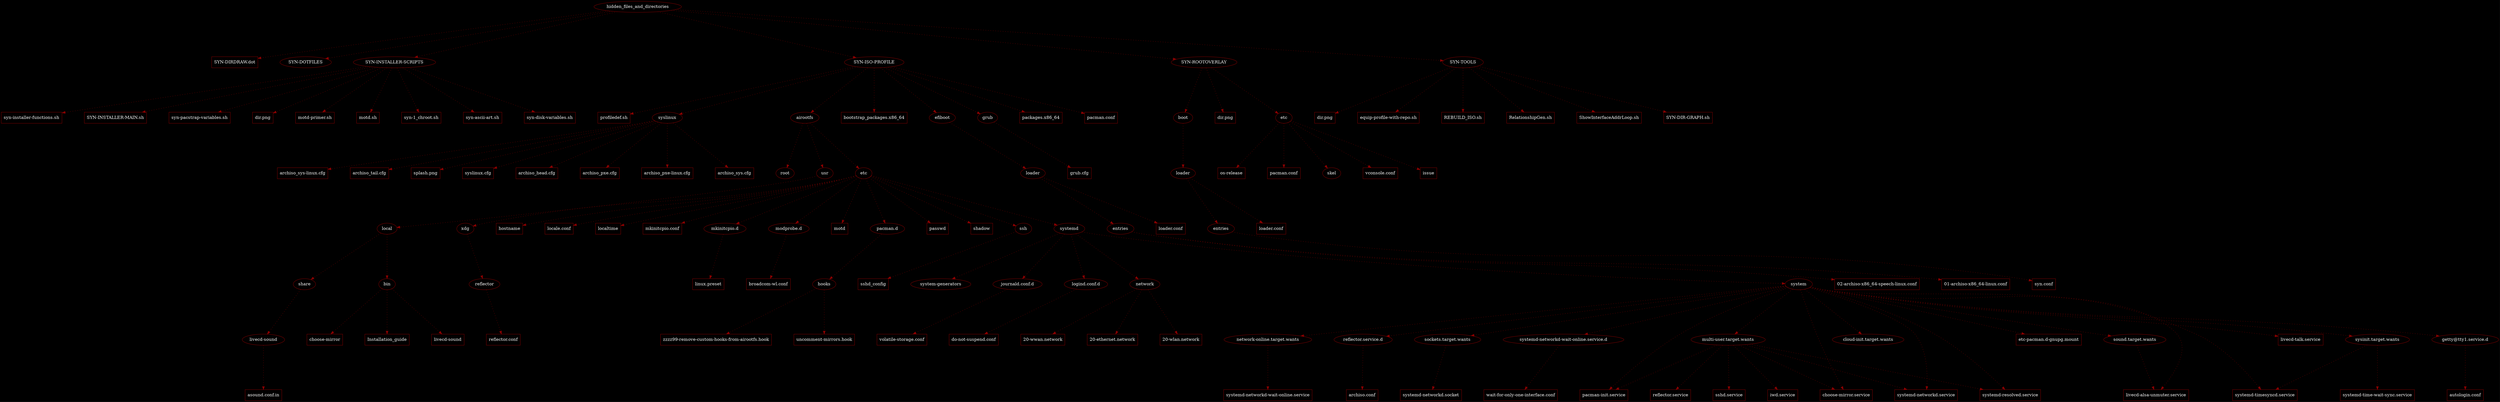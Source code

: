 digraph G {
  graph [bgcolor=black];
  node [fontcolor=white, color=darkred, style=filled, fillcolor=black];
  edge [fontcolor=white, color=darkred, style=dotted];
  rankdir="TB";
  nodesep=1;
  ranksep=2;
  "SYN-DIRDRAW.dot" [shape=box, label="SYN-DIRDRAW.dot"];
  "hidden_files_and_directories" -> "SYN-DIRDRAW.dot" [style=dotted];
  "SYN-DOTFILES" [label="SYN-DOTFILES"];
  "hidden_files_and_directories" -> "SYN-DOTFILES";
  "SYN-INSTALLER-SCRIPTS" [label="SYN-INSTALLER-SCRIPTS"];
  "hidden_files_and_directories" -> "SYN-INSTALLER-SCRIPTS";
  "SYN-INSTALLER-SCRIPTS/dir.png" [shape=box, label="dir.png"];
  "SYN-INSTALLER-SCRIPTS" -> "SYN-INSTALLER-SCRIPTS/dir.png" [style=dotted];
  "SYN-INSTALLER-SCRIPTS/motd-primer.sh" [shape=box, label="motd-primer.sh"];
  "SYN-INSTALLER-SCRIPTS" -> "SYN-INSTALLER-SCRIPTS/motd-primer.sh" [style=dotted];
  "SYN-INSTALLER-SCRIPTS/motd.sh" [shape=box, label="motd.sh"];
  "SYN-INSTALLER-SCRIPTS" -> "SYN-INSTALLER-SCRIPTS/motd.sh" [style=dotted];
  "SYN-INSTALLER-SCRIPTS/syn-1_chroot.sh" [shape=box, label="syn-1_chroot.sh"];
  "SYN-INSTALLER-SCRIPTS" -> "SYN-INSTALLER-SCRIPTS/syn-1_chroot.sh" [style=dotted];
  "SYN-INSTALLER-SCRIPTS/syn-ascii-art.sh" [shape=box, label="syn-ascii-art.sh"];
  "SYN-INSTALLER-SCRIPTS" -> "SYN-INSTALLER-SCRIPTS/syn-ascii-art.sh" [style=dotted];
  "SYN-INSTALLER-SCRIPTS/syn-disk-variables.sh" [shape=box, label="syn-disk-variables.sh"];
  "SYN-INSTALLER-SCRIPTS" -> "SYN-INSTALLER-SCRIPTS/syn-disk-variables.sh" [style=dotted];
  "SYN-INSTALLER-SCRIPTS/syn-installer-functions.sh" [shape=box, label="syn-installer-functions.sh"];
  "SYN-INSTALLER-SCRIPTS" -> "SYN-INSTALLER-SCRIPTS/syn-installer-functions.sh" [style=dotted];
  "SYN-INSTALLER-SCRIPTS/SYN-INSTALLER-MAIN.sh" [shape=box, label="SYN-INSTALLER-MAIN.sh"];
  "SYN-INSTALLER-SCRIPTS" -> "SYN-INSTALLER-SCRIPTS/SYN-INSTALLER-MAIN.sh" [style=dotted];
  "SYN-INSTALLER-SCRIPTS/syn-pacstrap-variables.sh" [shape=box, label="syn-pacstrap-variables.sh"];
  "SYN-INSTALLER-SCRIPTS" -> "SYN-INSTALLER-SCRIPTS/syn-pacstrap-variables.sh" [style=dotted];
  "SYN-ISO-PROFILE" [label="SYN-ISO-PROFILE"];
  "hidden_files_and_directories" -> "SYN-ISO-PROFILE";
  "SYN-ISO-PROFILE/airootfs" [label="airootfs"];
  "SYN-ISO-PROFILE" -> "SYN-ISO-PROFILE/airootfs";
  "SYN-ISO-PROFILE/airootfs/etc" [label="etc"];
  "SYN-ISO-PROFILE/airootfs" -> "SYN-ISO-PROFILE/airootfs/etc";
  "SYN-ISO-PROFILE/airootfs/etc/hostname" [shape=box, label="hostname"];
  "SYN-ISO-PROFILE/airootfs/etc" -> "SYN-ISO-PROFILE/airootfs/etc/hostname" [style=dotted];
  "SYN-ISO-PROFILE/airootfs/etc/locale.conf" [shape=box, label="locale.conf"];
  "SYN-ISO-PROFILE/airootfs/etc" -> "SYN-ISO-PROFILE/airootfs/etc/locale.conf" [style=dotted];
  "../../../../usr/share/zoneinfo/UTC" [shape=box, label="localtime"];
  "SYN-ISO-PROFILE/airootfs/etc" -> "../../../../usr/share/zoneinfo/UTC" [style=dotted];
  "SYN-ISO-PROFILE/airootfs/etc/mkinitcpio.conf" [shape=box, label="mkinitcpio.conf"];
  "SYN-ISO-PROFILE/airootfs/etc" -> "SYN-ISO-PROFILE/airootfs/etc/mkinitcpio.conf" [style=dotted];
  "SYN-ISO-PROFILE/airootfs/etc/mkinitcpio.d" [label="mkinitcpio.d"];
  "SYN-ISO-PROFILE/airootfs/etc" -> "SYN-ISO-PROFILE/airootfs/etc/mkinitcpio.d";
  "SYN-ISO-PROFILE/airootfs/etc/mkinitcpio.d/linux.preset" [shape=box, label="linux.preset"];
  "SYN-ISO-PROFILE/airootfs/etc/mkinitcpio.d" -> "SYN-ISO-PROFILE/airootfs/etc/mkinitcpio.d/linux.preset" [style=dotted];
  "SYN-ISO-PROFILE/airootfs/etc/modprobe.d" [label="modprobe.d"];
  "SYN-ISO-PROFILE/airootfs/etc" -> "SYN-ISO-PROFILE/airootfs/etc/modprobe.d";
  "SYN-ISO-PROFILE/airootfs/etc/modprobe.d/broadcom-wl.conf" [shape=box, label="broadcom-wl.conf"];
  "SYN-ISO-PROFILE/airootfs/etc/modprobe.d" -> "SYN-ISO-PROFILE/airootfs/etc/modprobe.d/broadcom-wl.conf" [style=dotted];
  "SYN-ISO-PROFILE/airootfs/etc/motd" [shape=box, label="motd"];
  "SYN-ISO-PROFILE/airootfs/etc" -> "SYN-ISO-PROFILE/airootfs/etc/motd" [style=dotted];
  "SYN-ISO-PROFILE/airootfs/etc/pacman.d" [label="pacman.d"];
  "SYN-ISO-PROFILE/airootfs/etc" -> "SYN-ISO-PROFILE/airootfs/etc/pacman.d";
  "SYN-ISO-PROFILE/airootfs/etc/pacman.d/hooks" [label="hooks"];
  "SYN-ISO-PROFILE/airootfs/etc/pacman.d" -> "SYN-ISO-PROFILE/airootfs/etc/pacman.d/hooks";
  "SYN-ISO-PROFILE/airootfs/etc/pacman.d/hooks/uncomment-mirrors.hook" [shape=box, label="uncomment-mirrors.hook"];
  "SYN-ISO-PROFILE/airootfs/etc/pacman.d/hooks" -> "SYN-ISO-PROFILE/airootfs/etc/pacman.d/hooks/uncomment-mirrors.hook" [style=dotted];
  "SYN-ISO-PROFILE/airootfs/etc/pacman.d/hooks/zzzz99-remove-custom-hooks-from-airootfs.hook" [shape=box, label="zzzz99-remove-custom-hooks-from-airootfs.hook"];
  "SYN-ISO-PROFILE/airootfs/etc/pacman.d/hooks" -> "SYN-ISO-PROFILE/airootfs/etc/pacman.d/hooks/zzzz99-remove-custom-hooks-from-airootfs.hook" [style=dotted];
  "SYN-ISO-PROFILE/airootfs/etc/passwd" [shape=box, label="passwd"];
  "SYN-ISO-PROFILE/airootfs/etc" -> "SYN-ISO-PROFILE/airootfs/etc/passwd" [style=dotted];
  "SYN-ISO-PROFILE/airootfs/etc/shadow" [shape=box, label="shadow"];
  "SYN-ISO-PROFILE/airootfs/etc" -> "SYN-ISO-PROFILE/airootfs/etc/shadow" [style=dotted];
  "SYN-ISO-PROFILE/airootfs/etc/ssh" [label="ssh"];
  "SYN-ISO-PROFILE/airootfs/etc" -> "SYN-ISO-PROFILE/airootfs/etc/ssh";
  "SYN-ISO-PROFILE/airootfs/etc/ssh/sshd_config" [shape=box, label="sshd_config"];
  "SYN-ISO-PROFILE/airootfs/etc/ssh" -> "SYN-ISO-PROFILE/airootfs/etc/ssh/sshd_config" [style=dotted];
  "SYN-ISO-PROFILE/airootfs/etc/systemd" [label="systemd"];
  "SYN-ISO-PROFILE/airootfs/etc" -> "SYN-ISO-PROFILE/airootfs/etc/systemd";
  "SYN-ISO-PROFILE/airootfs/etc/systemd/journald.conf.d" [label="journald.conf.d"];
  "SYN-ISO-PROFILE/airootfs/etc/systemd" -> "SYN-ISO-PROFILE/airootfs/etc/systemd/journald.conf.d";
  "SYN-ISO-PROFILE/airootfs/etc/systemd/journald.conf.d/volatile-storage.conf" [shape=box, label="volatile-storage.conf"];
  "SYN-ISO-PROFILE/airootfs/etc/systemd/journald.conf.d" -> "SYN-ISO-PROFILE/airootfs/etc/systemd/journald.conf.d/volatile-storage.conf" [style=dotted];
  "SYN-ISO-PROFILE/airootfs/etc/systemd/logind.conf.d" [label="logind.conf.d"];
  "SYN-ISO-PROFILE/airootfs/etc/systemd" -> "SYN-ISO-PROFILE/airootfs/etc/systemd/logind.conf.d";
  "SYN-ISO-PROFILE/airootfs/etc/systemd/logind.conf.d/do-not-suspend.conf" [shape=box, label="do-not-suspend.conf"];
  "SYN-ISO-PROFILE/airootfs/etc/systemd/logind.conf.d" -> "SYN-ISO-PROFILE/airootfs/etc/systemd/logind.conf.d/do-not-suspend.conf" [style=dotted];
  "SYN-ISO-PROFILE/airootfs/etc/systemd/network" [label="network"];
  "SYN-ISO-PROFILE/airootfs/etc/systemd" -> "SYN-ISO-PROFILE/airootfs/etc/systemd/network";
  "SYN-ISO-PROFILE/airootfs/etc/systemd/network/20-ethernet.network" [shape=box, label="20-ethernet.network"];
  "SYN-ISO-PROFILE/airootfs/etc/systemd/network" -> "SYN-ISO-PROFILE/airootfs/etc/systemd/network/20-ethernet.network" [style=dotted];
  "SYN-ISO-PROFILE/airootfs/etc/systemd/network/20-wlan.network" [shape=box, label="20-wlan.network"];
  "SYN-ISO-PROFILE/airootfs/etc/systemd/network" -> "SYN-ISO-PROFILE/airootfs/etc/systemd/network/20-wlan.network" [style=dotted];
  "SYN-ISO-PROFILE/airootfs/etc/systemd/network/20-wwan.network" [shape=box, label="20-wwan.network"];
  "SYN-ISO-PROFILE/airootfs/etc/systemd/network" -> "SYN-ISO-PROFILE/airootfs/etc/systemd/network/20-wwan.network" [style=dotted];
  "SYN-ISO-PROFILE/airootfs/etc/systemd/system" [label="system"];
  "SYN-ISO-PROFILE/airootfs/etc/systemd" -> "SYN-ISO-PROFILE/airootfs/etc/systemd/system";
  "SYN-ISO-PROFILE/airootfs/etc/systemd/system/choose-mirror.service" [shape=box, label="choose-mirror.service"];
  "SYN-ISO-PROFILE/airootfs/etc/systemd/system" -> "SYN-ISO-PROFILE/airootfs/etc/systemd/system/choose-mirror.service" [style=dotted];
  "SYN-ISO-PROFILE/airootfs/etc/systemd/system/cloud-init.target.wants" [label="cloud-init.target.wants"];
  "SYN-ISO-PROFILE/airootfs/etc/systemd/system" -> "SYN-ISO-PROFILE/airootfs/etc/systemd/system/cloud-init.target.wants";
  "../../../../usr/lib/systemd/system/systemd-networkd.service" [shape=box, label="dbus-org.freedesktop.network1.service"];
  "SYN-ISO-PROFILE/airootfs/etc/systemd/system" -> "../../../../usr/lib/systemd/system/systemd-networkd.service" [style=dotted];
  "../../../../usr/lib/systemd/system/systemd-resolved.service" [shape=box, label="dbus-org.freedesktop.resolve1.service"];
  "SYN-ISO-PROFILE/airootfs/etc/systemd/system" -> "../../../../usr/lib/systemd/system/systemd-resolved.service" [style=dotted];
  "../../../../usr/lib/systemd/system/systemd-timesyncd.service" [shape=box, label="dbus-org.freedesktop.timesync1.service"];
  "SYN-ISO-PROFILE/airootfs/etc/systemd/system" -> "../../../../usr/lib/systemd/system/systemd-timesyncd.service" [style=dotted];
  "SYN-ISO-PROFILE/airootfs/etc/systemd/system/etc-pacman.d-gnupg.mount" [shape=box, label="etc-pacman.d-gnupg.mount"];
  "SYN-ISO-PROFILE/airootfs/etc/systemd/system" -> "SYN-ISO-PROFILE/airootfs/etc/systemd/system/etc-pacman.d-gnupg.mount" [style=dotted];
  "SYN-ISO-PROFILE/airootfs/etc/systemd/system/getty@tty1.service.d" [label="getty@tty1.service.d"];
  "SYN-ISO-PROFILE/airootfs/etc/systemd/system" -> "SYN-ISO-PROFILE/airootfs/etc/systemd/system/getty@tty1.service.d";
  "SYN-ISO-PROFILE/airootfs/etc/systemd/system/getty@tty1.service.d/autologin.conf" [shape=box, label="autologin.conf"];
  "SYN-ISO-PROFILE/airootfs/etc/systemd/system/getty@tty1.service.d" -> "SYN-ISO-PROFILE/airootfs/etc/systemd/system/getty@tty1.service.d/autologin.conf" [style=dotted];
  "SYN-ISO-PROFILE/airootfs/etc/systemd/system/livecd-alsa-unmuter.service" [shape=box, label="livecd-alsa-unmuter.service"];
  "SYN-ISO-PROFILE/airootfs/etc/systemd/system" -> "SYN-ISO-PROFILE/airootfs/etc/systemd/system/livecd-alsa-unmuter.service" [style=dotted];
  "SYN-ISO-PROFILE/airootfs/etc/systemd/system/livecd-talk.service" [shape=box, label="livecd-talk.service"];
  "SYN-ISO-PROFILE/airootfs/etc/systemd/system" -> "SYN-ISO-PROFILE/airootfs/etc/systemd/system/livecd-talk.service" [style=dotted];
  "SYN-ISO-PROFILE/airootfs/etc/systemd/system/multi-user.target.wants" [label="multi-user.target.wants"];
  "SYN-ISO-PROFILE/airootfs/etc/systemd/system" -> "SYN-ISO-PROFILE/airootfs/etc/systemd/system/multi-user.target.wants";
  "SYN-ISO-PROFILE/airootfs/etc/systemd/system/choose-mirror.service" [shape=box, label="choose-mirror.service"];
  "SYN-ISO-PROFILE/airootfs/etc/systemd/system/multi-user.target.wants" -> "SYN-ISO-PROFILE/airootfs/etc/systemd/system/choose-mirror.service" [style=dotted];
  "../../../../usr/lib/systemd/system/iwd.service" [shape=box, label="iwd.service"];
  "SYN-ISO-PROFILE/airootfs/etc/systemd/system/multi-user.target.wants" -> "../../../../usr/lib/systemd/system/iwd.service" [style=dotted];
  "SYN-ISO-PROFILE/airootfs/etc/systemd/system/pacman-init.service" [shape=box, label="pacman-init.service"];
  "SYN-ISO-PROFILE/airootfs/etc/systemd/system/multi-user.target.wants" -> "SYN-ISO-PROFILE/airootfs/etc/systemd/system/pacman-init.service" [style=dotted];
  "../../../../usr/lib/systemd/system/reflector.service" [shape=box, label="reflector.service"];
  "SYN-ISO-PROFILE/airootfs/etc/systemd/system/multi-user.target.wants" -> "../../../../usr/lib/systemd/system/reflector.service" [style=dotted];
  "../../../../usr/lib/systemd/system/sshd.service" [shape=box, label="sshd.service"];
  "SYN-ISO-PROFILE/airootfs/etc/systemd/system/multi-user.target.wants" -> "../../../../usr/lib/systemd/system/sshd.service" [style=dotted];
  "../../../../usr/lib/systemd/system/systemd-networkd.service" [shape=box, label="systemd-networkd.service"];
  "SYN-ISO-PROFILE/airootfs/etc/systemd/system/multi-user.target.wants" -> "../../../../usr/lib/systemd/system/systemd-networkd.service" [style=dotted];
  "../../../../usr/lib/systemd/system/systemd-resolved.service" [shape=box, label="systemd-resolved.service"];
  "SYN-ISO-PROFILE/airootfs/etc/systemd/system/multi-user.target.wants" -> "../../../../usr/lib/systemd/system/systemd-resolved.service" [style=dotted];
  "SYN-ISO-PROFILE/airootfs/etc/systemd/system/network-online.target.wants" [label="network-online.target.wants"];
  "SYN-ISO-PROFILE/airootfs/etc/systemd/system" -> "SYN-ISO-PROFILE/airootfs/etc/systemd/system/network-online.target.wants";
  "../../../../usr/lib/systemd/system/systemd-networkd-wait-online.service" [shape=box, label="systemd-networkd-wait-online.service"];
  "SYN-ISO-PROFILE/airootfs/etc/systemd/system/network-online.target.wants" -> "../../../../usr/lib/systemd/system/systemd-networkd-wait-online.service" [style=dotted];
  "SYN-ISO-PROFILE/airootfs/etc/systemd/system/pacman-init.service" [shape=box, label="pacman-init.service"];
  "SYN-ISO-PROFILE/airootfs/etc/systemd/system" -> "SYN-ISO-PROFILE/airootfs/etc/systemd/system/pacman-init.service" [style=dotted];
  "SYN-ISO-PROFILE/airootfs/etc/systemd/system/reflector.service.d" [label="reflector.service.d"];
  "SYN-ISO-PROFILE/airootfs/etc/systemd/system" -> "SYN-ISO-PROFILE/airootfs/etc/systemd/system/reflector.service.d";
  "SYN-ISO-PROFILE/airootfs/etc/systemd/system/reflector.service.d/archiso.conf" [shape=box, label="archiso.conf"];
  "SYN-ISO-PROFILE/airootfs/etc/systemd/system/reflector.service.d" -> "SYN-ISO-PROFILE/airootfs/etc/systemd/system/reflector.service.d/archiso.conf" [style=dotted];
  "SYN-ISO-PROFILE/airootfs/etc/systemd/system/sockets.target.wants" [label="sockets.target.wants"];
  "SYN-ISO-PROFILE/airootfs/etc/systemd/system" -> "SYN-ISO-PROFILE/airootfs/etc/systemd/system/sockets.target.wants";
  "../../../../usr/lib/systemd/system/systemd-networkd.socket" [shape=box, label="systemd-networkd.socket"];
  "SYN-ISO-PROFILE/airootfs/etc/systemd/system/sockets.target.wants" -> "../../../../usr/lib/systemd/system/systemd-networkd.socket" [style=dotted];
  "SYN-ISO-PROFILE/airootfs/etc/systemd/system/sound.target.wants" [label="sound.target.wants"];
  "SYN-ISO-PROFILE/airootfs/etc/systemd/system" -> "SYN-ISO-PROFILE/airootfs/etc/systemd/system/sound.target.wants";
  "SYN-ISO-PROFILE/airootfs/etc/systemd/system/livecd-alsa-unmuter.service" [shape=box, label="livecd-alsa-unmuter.service"];
  "SYN-ISO-PROFILE/airootfs/etc/systemd/system/sound.target.wants" -> "SYN-ISO-PROFILE/airootfs/etc/systemd/system/livecd-alsa-unmuter.service" [style=dotted];
  "SYN-ISO-PROFILE/airootfs/etc/systemd/system/sysinit.target.wants" [label="sysinit.target.wants"];
  "SYN-ISO-PROFILE/airootfs/etc/systemd/system" -> "SYN-ISO-PROFILE/airootfs/etc/systemd/system/sysinit.target.wants";
  "../../../../usr/lib/systemd/system/systemd-timesyncd.service" [shape=box, label="systemd-timesyncd.service"];
  "SYN-ISO-PROFILE/airootfs/etc/systemd/system/sysinit.target.wants" -> "../../../../usr/lib/systemd/system/systemd-timesyncd.service" [style=dotted];
  "../../../../usr/lib/systemd/system/systemd-time-wait-sync.service" [shape=box, label="systemd-time-wait-sync.service"];
  "SYN-ISO-PROFILE/airootfs/etc/systemd/system/sysinit.target.wants" -> "../../../../usr/lib/systemd/system/systemd-time-wait-sync.service" [style=dotted];
  "SYN-ISO-PROFILE/airootfs/etc/systemd/system/systemd-networkd-wait-online.service.d" [label="systemd-networkd-wait-online.service.d"];
  "SYN-ISO-PROFILE/airootfs/etc/systemd/system" -> "SYN-ISO-PROFILE/airootfs/etc/systemd/system/systemd-networkd-wait-online.service.d";
  "SYN-ISO-PROFILE/airootfs/etc/systemd/system/systemd-networkd-wait-online.service.d/wait-for-only-one-interface.conf" [shape=box, label="wait-for-only-one-interface.conf"];
  "SYN-ISO-PROFILE/airootfs/etc/systemd/system/systemd-networkd-wait-online.service.d" -> "SYN-ISO-PROFILE/airootfs/etc/systemd/system/systemd-networkd-wait-online.service.d/wait-for-only-one-interface.conf" [style=dotted];
  "SYN-ISO-PROFILE/airootfs/etc/systemd/system-generators" [label="system-generators"];
  "SYN-ISO-PROFILE/airootfs/etc/systemd" -> "SYN-ISO-PROFILE/airootfs/etc/systemd/system-generators";
  "SYN-ISO-PROFILE/airootfs/etc/xdg" [label="xdg"];
  "SYN-ISO-PROFILE/airootfs/etc" -> "SYN-ISO-PROFILE/airootfs/etc/xdg";
  "SYN-ISO-PROFILE/airootfs/etc/xdg/reflector" [label="reflector"];
  "SYN-ISO-PROFILE/airootfs/etc/xdg" -> "SYN-ISO-PROFILE/airootfs/etc/xdg/reflector";
  "SYN-ISO-PROFILE/airootfs/etc/xdg/reflector/reflector.conf" [shape=box, label="reflector.conf"];
  "SYN-ISO-PROFILE/airootfs/etc/xdg/reflector" -> "SYN-ISO-PROFILE/airootfs/etc/xdg/reflector/reflector.conf" [style=dotted];
  "SYN-ISO-PROFILE/airootfs/root" [label="root"];
  "SYN-ISO-PROFILE/airootfs" -> "SYN-ISO-PROFILE/airootfs/root";
  "SYN-ISO-PROFILE/airootfs/usr" [label="usr"];
  "SYN-ISO-PROFILE/airootfs" -> "SYN-ISO-PROFILE/airootfs/usr";
  "SYN-ISO-PROFILE/airootfs/usr/local" [label="local"];
  "SYN-ISO-PROFILE/airootfs/usr" -> "SYN-ISO-PROFILE/airootfs/usr/local";
  "SYN-ISO-PROFILE/airootfs/usr/local/bin" [label="bin"];
  "SYN-ISO-PROFILE/airootfs/usr/local" -> "SYN-ISO-PROFILE/airootfs/usr/local/bin";
  "SYN-ISO-PROFILE/airootfs/usr/local/bin/choose-mirror" [shape=box, label="choose-mirror"];
  "SYN-ISO-PROFILE/airootfs/usr/local/bin" -> "SYN-ISO-PROFILE/airootfs/usr/local/bin/choose-mirror" [style=dotted];
  "SYN-ISO-PROFILE/airootfs/usr/local/bin/Installation_guide" [shape=box, label="Installation_guide"];
  "SYN-ISO-PROFILE/airootfs/usr/local/bin" -> "SYN-ISO-PROFILE/airootfs/usr/local/bin/Installation_guide" [style=dotted];
  "SYN-ISO-PROFILE/airootfs/usr/local/bin/livecd-sound" [shape=box, label="livecd-sound"];
  "SYN-ISO-PROFILE/airootfs/usr/local/bin" -> "SYN-ISO-PROFILE/airootfs/usr/local/bin/livecd-sound" [style=dotted];
  "SYN-ISO-PROFILE/airootfs/usr/local/share" [label="share"];
  "SYN-ISO-PROFILE/airootfs/usr/local" -> "SYN-ISO-PROFILE/airootfs/usr/local/share";
  "SYN-ISO-PROFILE/airootfs/usr/local/share/livecd-sound" [label="livecd-sound"];
  "SYN-ISO-PROFILE/airootfs/usr/local/share" -> "SYN-ISO-PROFILE/airootfs/usr/local/share/livecd-sound";
  "SYN-ISO-PROFILE/airootfs/usr/local/share/livecd-sound/asound.conf.in" [shape=box, label="asound.conf.in"];
  "SYN-ISO-PROFILE/airootfs/usr/local/share/livecd-sound" -> "SYN-ISO-PROFILE/airootfs/usr/local/share/livecd-sound/asound.conf.in" [style=dotted];
  "SYN-ISO-PROFILE/bootstrap_packages.x86_64" [shape=box, label="bootstrap_packages.x86_64"];
  "SYN-ISO-PROFILE" -> "SYN-ISO-PROFILE/bootstrap_packages.x86_64" [style=dotted];
  "SYN-ISO-PROFILE/efiboot" [label="efiboot"];
  "SYN-ISO-PROFILE" -> "SYN-ISO-PROFILE/efiboot";
  "SYN-ISO-PROFILE/efiboot/loader" [label="loader"];
  "SYN-ISO-PROFILE/efiboot" -> "SYN-ISO-PROFILE/efiboot/loader";
  "SYN-ISO-PROFILE/efiboot/loader/entries" [label="entries"];
  "SYN-ISO-PROFILE/efiboot/loader" -> "SYN-ISO-PROFILE/efiboot/loader/entries";
  "SYN-ISO-PROFILE/efiboot/loader/entries/01-archiso-x86_64-linux.conf" [shape=box, label="01-archiso-x86_64-linux.conf"];
  "SYN-ISO-PROFILE/efiboot/loader/entries" -> "SYN-ISO-PROFILE/efiboot/loader/entries/01-archiso-x86_64-linux.conf" [style=dotted];
  "SYN-ISO-PROFILE/efiboot/loader/entries/02-archiso-x86_64-speech-linux.conf" [shape=box, label="02-archiso-x86_64-speech-linux.conf"];
  "SYN-ISO-PROFILE/efiboot/loader/entries" -> "SYN-ISO-PROFILE/efiboot/loader/entries/02-archiso-x86_64-speech-linux.conf" [style=dotted];
  "SYN-ISO-PROFILE/efiboot/loader/loader.conf" [shape=box, label="loader.conf"];
  "SYN-ISO-PROFILE/efiboot/loader" -> "SYN-ISO-PROFILE/efiboot/loader/loader.conf" [style=dotted];
  "SYN-ISO-PROFILE/grub" [label="grub"];
  "SYN-ISO-PROFILE" -> "SYN-ISO-PROFILE/grub";
  "SYN-ISO-PROFILE/grub/grub.cfg" [shape=box, label="grub.cfg"];
  "SYN-ISO-PROFILE/grub" -> "SYN-ISO-PROFILE/grub/grub.cfg" [style=dotted];
  "SYN-ISO-PROFILE/packages.x86_64" [shape=box, label="packages.x86_64"];
  "SYN-ISO-PROFILE" -> "SYN-ISO-PROFILE/packages.x86_64" [style=dotted];
  "SYN-ISO-PROFILE/pacman.conf" [shape=box, label="pacman.conf"];
  "SYN-ISO-PROFILE" -> "SYN-ISO-PROFILE/pacman.conf" [style=dotted];
  "SYN-ISO-PROFILE/profiledef.sh" [shape=box, label="profiledef.sh"];
  "SYN-ISO-PROFILE" -> "SYN-ISO-PROFILE/profiledef.sh" [style=dotted];
  "SYN-ISO-PROFILE/syslinux" [label="syslinux"];
  "SYN-ISO-PROFILE" -> "SYN-ISO-PROFILE/syslinux";
  "SYN-ISO-PROFILE/syslinux/archiso_head.cfg" [shape=box, label="archiso_head.cfg"];
  "SYN-ISO-PROFILE/syslinux" -> "SYN-ISO-PROFILE/syslinux/archiso_head.cfg" [style=dotted];
  "SYN-ISO-PROFILE/syslinux/archiso_pxe.cfg" [shape=box, label="archiso_pxe.cfg"];
  "SYN-ISO-PROFILE/syslinux" -> "SYN-ISO-PROFILE/syslinux/archiso_pxe.cfg" [style=dotted];
  "SYN-ISO-PROFILE/syslinux/archiso_pxe-linux.cfg" [shape=box, label="archiso_pxe-linux.cfg"];
  "SYN-ISO-PROFILE/syslinux" -> "SYN-ISO-PROFILE/syslinux/archiso_pxe-linux.cfg" [style=dotted];
  "SYN-ISO-PROFILE/syslinux/archiso_sys.cfg" [shape=box, label="archiso_sys.cfg"];
  "SYN-ISO-PROFILE/syslinux" -> "SYN-ISO-PROFILE/syslinux/archiso_sys.cfg" [style=dotted];
  "SYN-ISO-PROFILE/syslinux/archiso_sys-linux.cfg" [shape=box, label="archiso_sys-linux.cfg"];
  "SYN-ISO-PROFILE/syslinux" -> "SYN-ISO-PROFILE/syslinux/archiso_sys-linux.cfg" [style=dotted];
  "SYN-ISO-PROFILE/syslinux/archiso_tail.cfg" [shape=box, label="archiso_tail.cfg"];
  "SYN-ISO-PROFILE/syslinux" -> "SYN-ISO-PROFILE/syslinux/archiso_tail.cfg" [style=dotted];
  "SYN-ISO-PROFILE/syslinux/splash.png" [shape=box, label="splash.png"];
  "SYN-ISO-PROFILE/syslinux" -> "SYN-ISO-PROFILE/syslinux/splash.png" [style=dotted];
  "SYN-ISO-PROFILE/syslinux/syslinux.cfg" [shape=box, label="syslinux.cfg"];
  "SYN-ISO-PROFILE/syslinux" -> "SYN-ISO-PROFILE/syslinux/syslinux.cfg" [style=dotted];
  "SYN-ROOTOVERLAY" [label="SYN-ROOTOVERLAY"];
  "hidden_files_and_directories" -> "SYN-ROOTOVERLAY";
  "SYN-ROOTOVERLAY/boot" [label="boot"];
  "SYN-ROOTOVERLAY" -> "SYN-ROOTOVERLAY/boot";
  "SYN-ROOTOVERLAY/boot/loader" [label="loader"];
  "SYN-ROOTOVERLAY/boot" -> "SYN-ROOTOVERLAY/boot/loader";
  "SYN-ROOTOVERLAY/boot/loader/entries" [label="entries"];
  "SYN-ROOTOVERLAY/boot/loader" -> "SYN-ROOTOVERLAY/boot/loader/entries";
  "SYN-ROOTOVERLAY/boot/loader/entries/syn.conf" [shape=box, label="syn.conf"];
  "SYN-ROOTOVERLAY/boot/loader/entries" -> "SYN-ROOTOVERLAY/boot/loader/entries/syn.conf" [style=dotted];
  "SYN-ROOTOVERLAY/boot/loader/loader.conf" [shape=box, label="loader.conf"];
  "SYN-ROOTOVERLAY/boot/loader" -> "SYN-ROOTOVERLAY/boot/loader/loader.conf" [style=dotted];
  "SYN-ROOTOVERLAY/dir.png" [shape=box, label="dir.png"];
  "SYN-ROOTOVERLAY" -> "SYN-ROOTOVERLAY/dir.png" [style=dotted];
  "SYN-ROOTOVERLAY/etc" [label="etc"];
  "SYN-ROOTOVERLAY" -> "SYN-ROOTOVERLAY/etc";
  "SYN-ROOTOVERLAY/etc/issue" [shape=box, label="issue"];
  "SYN-ROOTOVERLAY/etc" -> "SYN-ROOTOVERLAY/etc/issue" [style=dotted];
  "SYN-ROOTOVERLAY/etc/os-release" [shape=box, label="os-release"];
  "SYN-ROOTOVERLAY/etc" -> "SYN-ROOTOVERLAY/etc/os-release" [style=dotted];
  "SYN-ROOTOVERLAY/etc/pacman.conf" [shape=box, label="pacman.conf"];
  "SYN-ROOTOVERLAY/etc" -> "SYN-ROOTOVERLAY/etc/pacman.conf" [style=dotted];
  "SYN-ROOTOVERLAY/etc/skel" [label="skel"];
  "SYN-ROOTOVERLAY/etc" -> "SYN-ROOTOVERLAY/etc/skel";
  "SYN-ROOTOVERLAY/etc/vconsole.conf" [shape=box, label="vconsole.conf"];
  "SYN-ROOTOVERLAY/etc" -> "SYN-ROOTOVERLAY/etc/vconsole.conf" [style=dotted];
  "SYN-TOOLS" [label="SYN-TOOLS"];
  "hidden_files_and_directories" -> "SYN-TOOLS";
  "SYN-TOOLS/dir.png" [shape=box, label="dir.png"];
  "SYN-TOOLS" -> "SYN-TOOLS/dir.png" [style=dotted];
  "SYN-TOOLS/equip-profile-with-repo.sh" [shape=box, label="equip-profile-with-repo.sh"];
  "SYN-TOOLS" -> "SYN-TOOLS/equip-profile-with-repo.sh" [style=dotted];
  "SYN-TOOLS/REBUILD_ISO.sh" [shape=box, label="REBUILD_ISO.sh"];
  "SYN-TOOLS" -> "SYN-TOOLS/REBUILD_ISO.sh" [style=dotted];
  "SYN-TOOLS/RelationshipGen.sh" [shape=box, label="RelationshipGen.sh"];
  "SYN-TOOLS" -> "SYN-TOOLS/RelationshipGen.sh" [style=dotted];
  "SYN-TOOLS/ShowInterfaceAddrLoop.sh" [shape=box, label="ShowInterfaceAddrLoop.sh"];
  "SYN-TOOLS" -> "SYN-TOOLS/ShowInterfaceAddrLoop.sh" [style=dotted];
  "SYN-TOOLS/SYN-DIR-GRAPH.sh" [shape=box, label="SYN-DIR-GRAPH.sh"];
  "SYN-TOOLS" -> "SYN-TOOLS/SYN-DIR-GRAPH.sh" [style=dotted];
}
